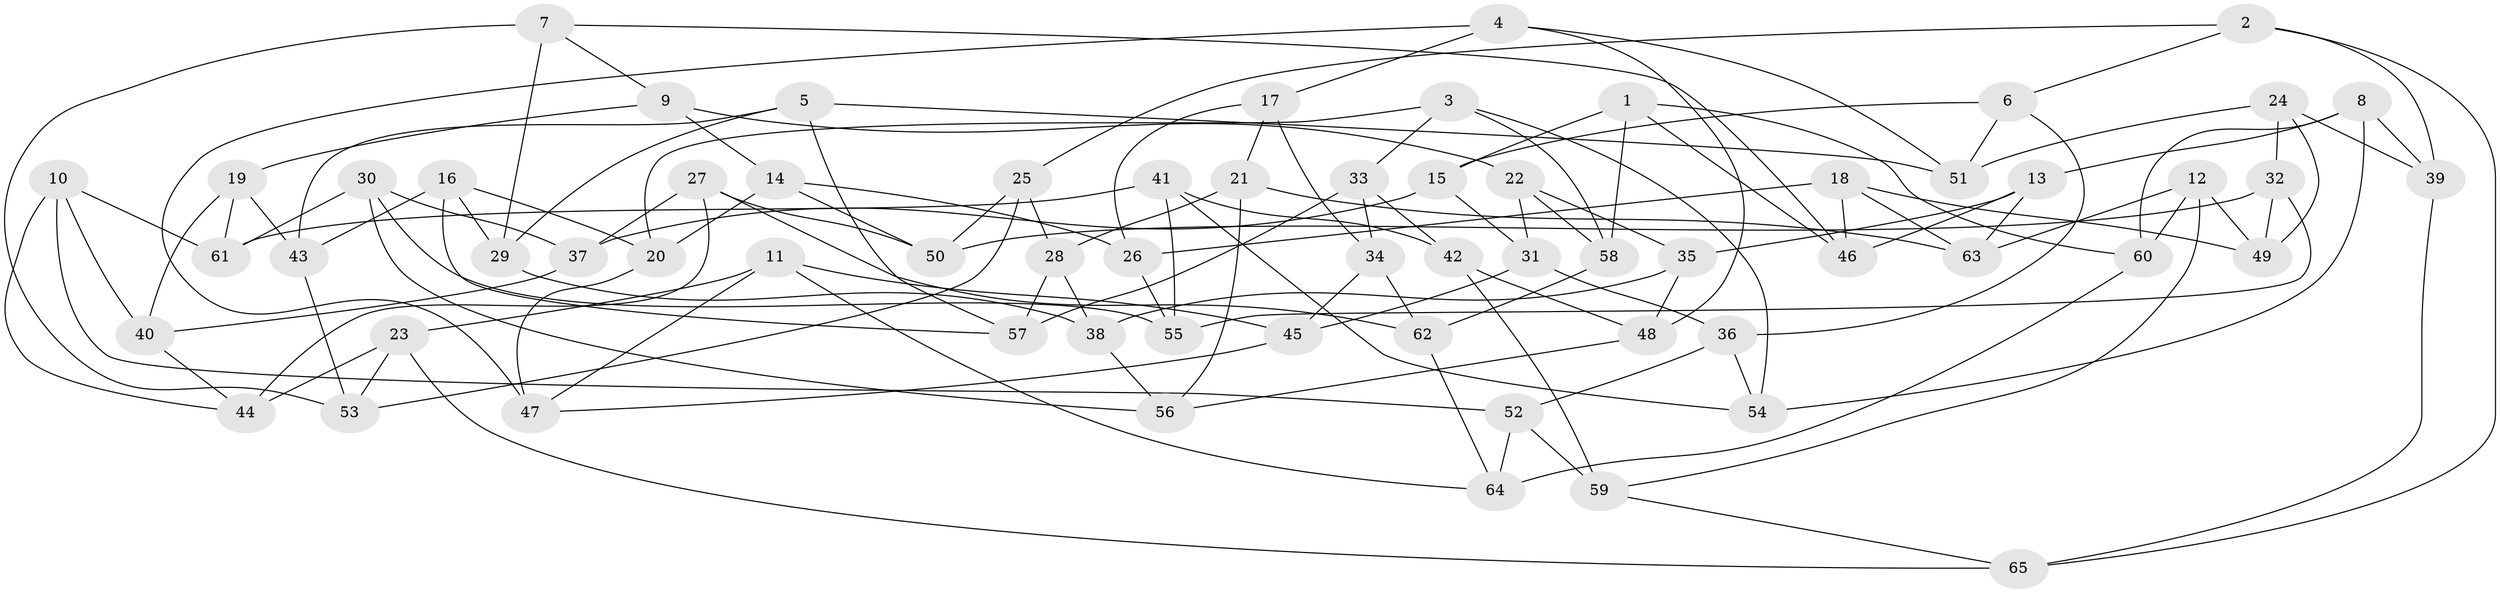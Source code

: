 // coarse degree distribution, {6: 0.525, 5: 0.1, 4: 0.325, 3: 0.05}
// Generated by graph-tools (version 1.1) at 2025/42/03/06/25 10:42:26]
// undirected, 65 vertices, 130 edges
graph export_dot {
graph [start="1"]
  node [color=gray90,style=filled];
  1;
  2;
  3;
  4;
  5;
  6;
  7;
  8;
  9;
  10;
  11;
  12;
  13;
  14;
  15;
  16;
  17;
  18;
  19;
  20;
  21;
  22;
  23;
  24;
  25;
  26;
  27;
  28;
  29;
  30;
  31;
  32;
  33;
  34;
  35;
  36;
  37;
  38;
  39;
  40;
  41;
  42;
  43;
  44;
  45;
  46;
  47;
  48;
  49;
  50;
  51;
  52;
  53;
  54;
  55;
  56;
  57;
  58;
  59;
  60;
  61;
  62;
  63;
  64;
  65;
  1 -- 58;
  1 -- 46;
  1 -- 60;
  1 -- 15;
  2 -- 39;
  2 -- 65;
  2 -- 6;
  2 -- 25;
  3 -- 54;
  3 -- 33;
  3 -- 20;
  3 -- 58;
  4 -- 17;
  4 -- 47;
  4 -- 48;
  4 -- 51;
  5 -- 29;
  5 -- 57;
  5 -- 51;
  5 -- 43;
  6 -- 15;
  6 -- 51;
  6 -- 36;
  7 -- 53;
  7 -- 46;
  7 -- 29;
  7 -- 9;
  8 -- 54;
  8 -- 13;
  8 -- 60;
  8 -- 39;
  9 -- 14;
  9 -- 22;
  9 -- 19;
  10 -- 61;
  10 -- 44;
  10 -- 40;
  10 -- 52;
  11 -- 47;
  11 -- 23;
  11 -- 64;
  11 -- 45;
  12 -- 49;
  12 -- 63;
  12 -- 59;
  12 -- 60;
  13 -- 35;
  13 -- 46;
  13 -- 63;
  14 -- 50;
  14 -- 26;
  14 -- 20;
  15 -- 37;
  15 -- 31;
  16 -- 29;
  16 -- 43;
  16 -- 57;
  16 -- 20;
  17 -- 21;
  17 -- 34;
  17 -- 26;
  18 -- 46;
  18 -- 49;
  18 -- 63;
  18 -- 26;
  19 -- 43;
  19 -- 40;
  19 -- 61;
  20 -- 47;
  21 -- 28;
  21 -- 56;
  21 -- 63;
  22 -- 58;
  22 -- 35;
  22 -- 31;
  23 -- 65;
  23 -- 44;
  23 -- 53;
  24 -- 39;
  24 -- 51;
  24 -- 49;
  24 -- 32;
  25 -- 28;
  25 -- 50;
  25 -- 53;
  26 -- 55;
  27 -- 37;
  27 -- 44;
  27 -- 50;
  27 -- 62;
  28 -- 38;
  28 -- 57;
  29 -- 38;
  30 -- 56;
  30 -- 61;
  30 -- 55;
  30 -- 37;
  31 -- 36;
  31 -- 45;
  32 -- 49;
  32 -- 50;
  32 -- 55;
  33 -- 34;
  33 -- 57;
  33 -- 42;
  34 -- 62;
  34 -- 45;
  35 -- 48;
  35 -- 38;
  36 -- 52;
  36 -- 54;
  37 -- 40;
  38 -- 56;
  39 -- 65;
  40 -- 44;
  41 -- 55;
  41 -- 54;
  41 -- 42;
  41 -- 61;
  42 -- 59;
  42 -- 48;
  43 -- 53;
  45 -- 47;
  48 -- 56;
  52 -- 59;
  52 -- 64;
  58 -- 62;
  59 -- 65;
  60 -- 64;
  62 -- 64;
}
